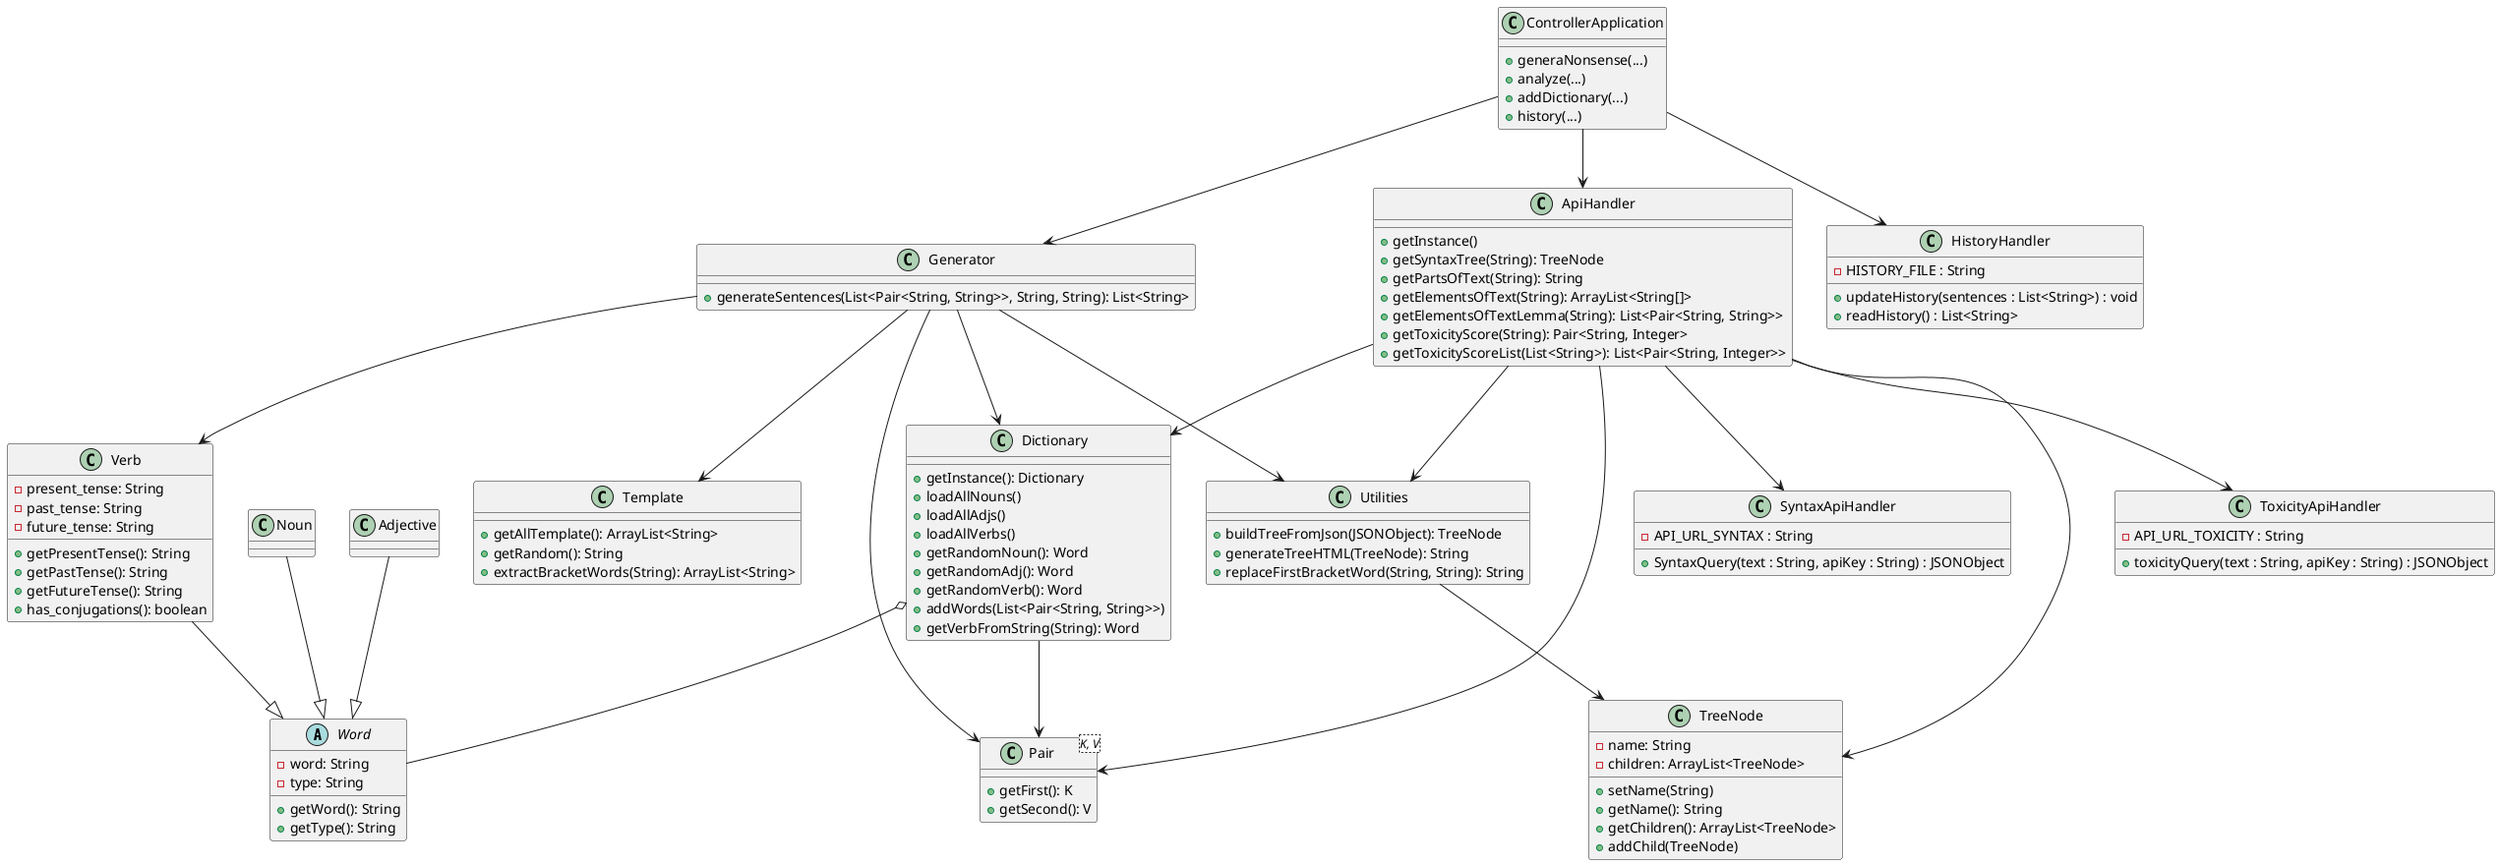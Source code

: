 @startuml

' ==== MODEL ====
'package "model" {
    abstract class Word {
        - word: String
        - type: String
        + getWord(): String
        + getType(): String
    }
    class Noun
    class Verb {
        - present_tense: String
        - past_tense: String
        - future_tense: String
        + getPresentTense(): String
        + getPastTense(): String
        + getFutureTense(): String
        + has_conjugations(): boolean
    }
    class Adjective
    class Dictionary {
        + getInstance(): Dictionary
        + loadAllNouns()
        + loadAllAdjs()
        + loadAllVerbs()
        + getRandomNoun(): Word
        + getRandomAdj(): Word
        + getRandomVerb(): Word
        + addWords(List<Pair<String, String>>)
        + getVerbFromString(String): Word
    }
    class Template {
        + getAllTemplate(): ArrayList<String>
        + getRandom(): String
        + extractBracketWords(String): ArrayList<String>
    }

    Noun --|> Word
    Verb --|> Word
    Adjective --|> Word
    'Dictionary --> Noun
    'Dictionary --> Verb
    'Dictionary --> Adjective
    Dictionary o-- Word
'}

' ==== CONTROLLER ====
'package "controller" {
    class ControllerApplication {
        + generaNonsense(...)
        + analyze(...)
        + addDictionary(...)
        + history(...)
    }
    class ApiHandler {
        + getInstance()
        + getSyntaxTree(String): TreeNode
        + getPartsOfText(String): String
        + getElementsOfText(String): ArrayList<String[]>
        + getElementsOfTextLemma(String): List<Pair<String, String>>
        + getToxicityScore(String): Pair<String, Integer>
        + getToxicityScoreList(List<String>): List<Pair<String, Integer>>
    }
    class Generator {
        + generateSentences(List<Pair<String, String>>, String, String): List<String>
    }
    class HistoryHandler { 
        - HISTORY_FILE : String 
        + updateHistory(sentences : List<String>) : void 
        + readHistory() : List<String> 
    }
    class SyntaxApiHandler {
        - API_URL_SYNTAX : String
        + SyntaxQuery(text : String, apiKey : String) : JSONObject
    }
    class ToxicityApiHandler {
    - API_URL_TOXICITY : String
    + toxicityQuery(text : String, apiKey : String) : JSONObject
}
'}

' ==== UTILITY ====
'package "utility" {
    class Utilities {
        + buildTreeFromJson(JSONObject): TreeNode
        + generateTreeHTML(TreeNode): String
        + replaceFirstBracketWord(String, String): String
    }
    class Pair<K, V> {
        + getFirst(): K
        + getSecond(): V
    }
        class TreeNode {
        - name: String
        - children: ArrayList<TreeNode>
        + setName(String)
        + getName(): String
        + getChildren(): ArrayList<TreeNode>
        + addChild(TreeNode)
    }
'}

' ==== RELATIONSHIPS ====
ControllerApplication --> ApiHandler
ControllerApplication --> Generator
ControllerApplication --> HistoryHandler

ApiHandler --> Utilities
ApiHandler --> TreeNode
ApiHandler --> Pair
ApiHandler --> Dictionary
ApiHandler --> SyntaxApiHandler
ApiHandler --> ToxicityApiHandler

Generator --> Dictionary
Generator --> Template
Generator --> Utilities
Generator --> Pair
Generator --> Verb

Dictionary --> Pair

Utilities --> TreeNode

@enduml
